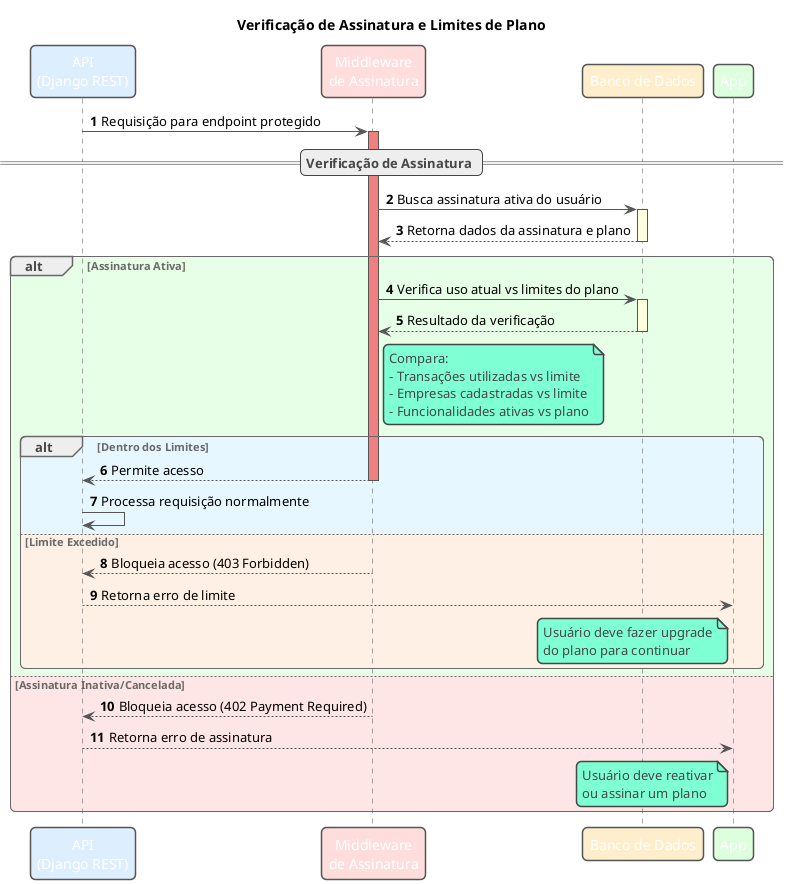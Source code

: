 @startuml
' Título do Diagrama
title Verificação de Assinatura e Limites de Plano

' Configurações de Aparência para um visual mais limpo e moderno
!theme vibrant
skinparam sequence {
    ArrowColor #555555
    ActorBorderColor #555555
    LifeLineBorderColor #555555
    ParticipantBorderColor #555555
    BoxBorderColor #555555
    
    ParticipantBackgroundColor #F8F8F8
    ActorBackgroundColor #EFEFEF
}
skinparam roundcorner 10
skinparam shadowing false
autonumber

' Declaração dos Participantes com cores distintas para fácil identificação
participant "API\n(Django REST)" as API #DDEEFF
participant "Middleware\nde Assinatura" as Middleware #FFDDDD
participant "Banco de Dados" as DB #FFEECC
participant "App" as App #DDFFDD

' Início do Fluxo
API -> Middleware: Requisição para endpoint protegido
activate Middleware #lightcoral

== Verificação de Assinatura ==

Middleware -> DB: Busca assinatura ativa do usuário
activate DB #lightyellow
DB --> Middleware: Retorna dados da assinatura e plano
deactivate DB

' Bloco Alternativo: Assinatura Ativa vs. Inativa
alt #E6FFE6 Assinatura Ativa

    Middleware -> DB: Verifica uso atual vs limites do plano
    activate DB #lightyellow
    DB --> Middleware: Resultado da verificação
    deactivate DB
    
    note right of Middleware
        Compara:
        - Transações utilizadas vs limite
        - Empresas cadastradas vs limite
        - Funcionalidades ativas vs plano
    end note
    
    alt #E6F7FF Dentro dos Limites
        Middleware --> API: Permite acesso
        deactivate Middleware
        API -> API: Processa requisição normalmente
    else #FFF0E6 Limite Excedido
        Middleware --> API: Bloqueia acesso (403 Forbidden)
        deactivate Middleware
        API --> App: Retorna erro de limite
        note left of App
            Usuário deve fazer upgrade
            do plano para continuar
        end note
    end

else #FFE6E6 Assinatura Inativa/Cancelada

    Middleware --> API: Bloqueia acesso (402 Payment Required)
    deactivate Middleware
    API --> App: Retorna erro de assinatura
    note left of App
        Usuário deve reativar
        ou assinar um plano
    end note

end

@enduml